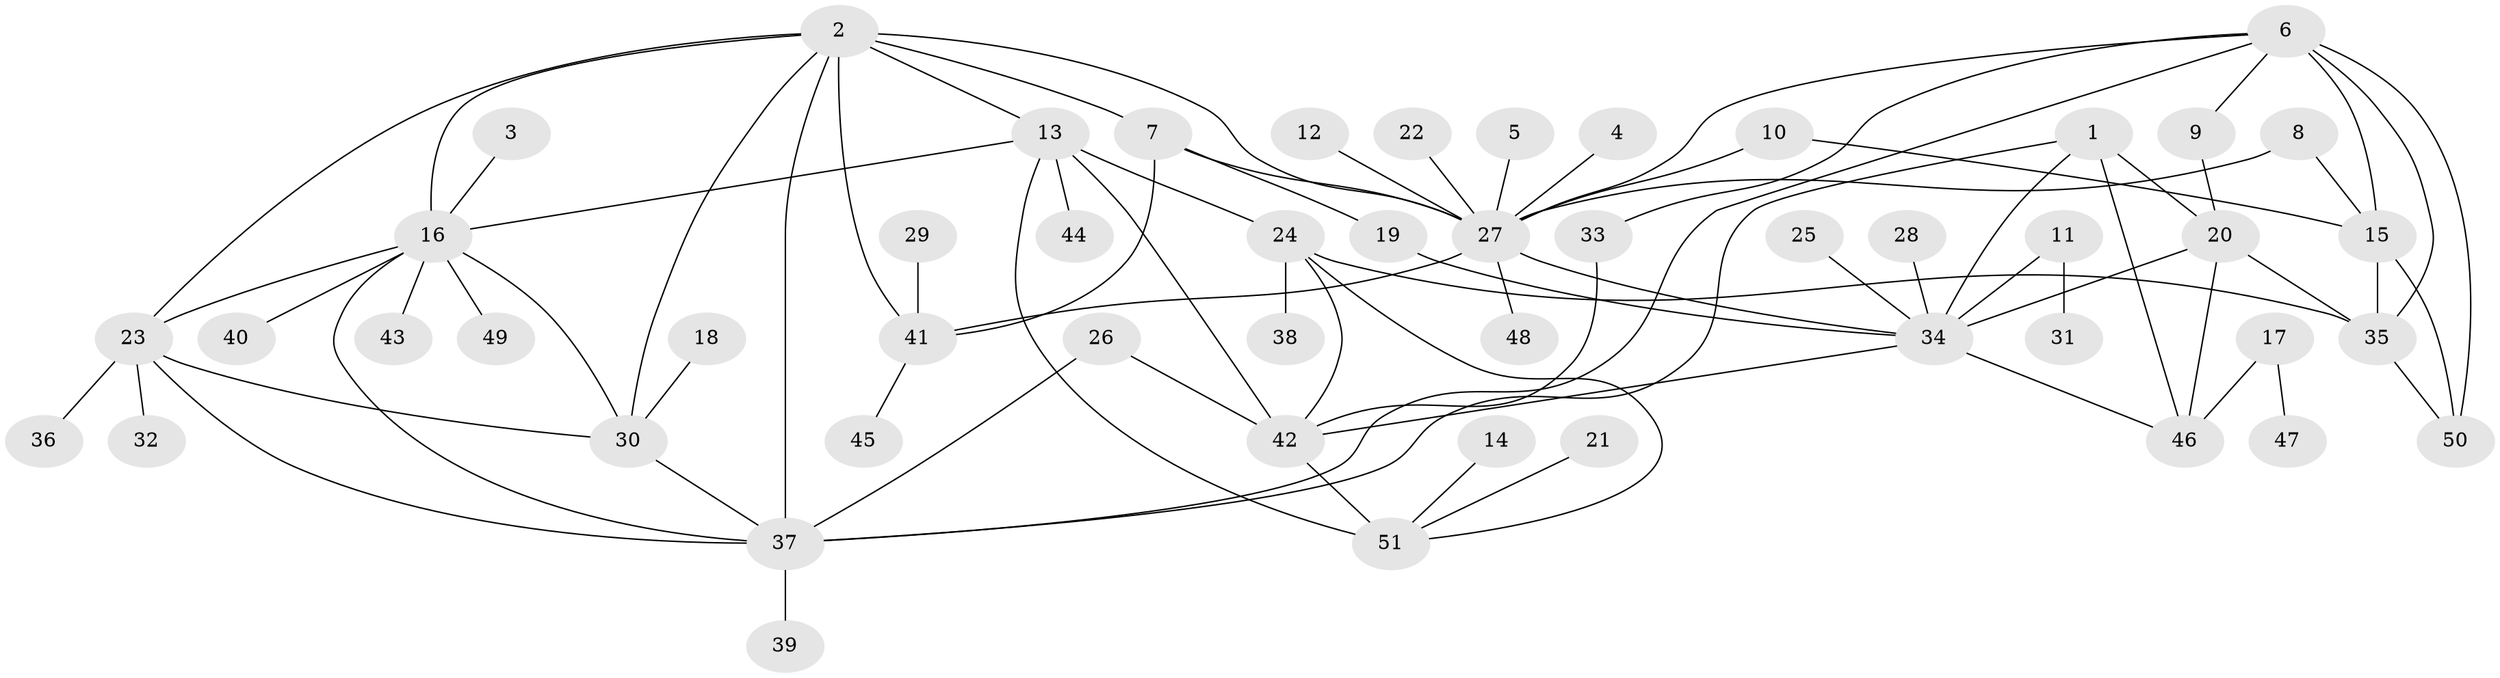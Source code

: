 // original degree distribution, {6: 0.0392156862745098, 5: 0.049019607843137254, 11: 0.00980392156862745, 8: 0.049019607843137254, 10: 0.0196078431372549, 12: 0.00980392156862745, 7: 0.0392156862745098, 4: 0.0196078431372549, 9: 0.00980392156862745, 15: 0.00980392156862745, 1: 0.5784313725490197, 2: 0.1568627450980392, 3: 0.00980392156862745}
// Generated by graph-tools (version 1.1) at 2025/02/03/09/25 03:02:44]
// undirected, 51 vertices, 80 edges
graph export_dot {
graph [start="1"]
  node [color=gray90,style=filled];
  1;
  2;
  3;
  4;
  5;
  6;
  7;
  8;
  9;
  10;
  11;
  12;
  13;
  14;
  15;
  16;
  17;
  18;
  19;
  20;
  21;
  22;
  23;
  24;
  25;
  26;
  27;
  28;
  29;
  30;
  31;
  32;
  33;
  34;
  35;
  36;
  37;
  38;
  39;
  40;
  41;
  42;
  43;
  44;
  45;
  46;
  47;
  48;
  49;
  50;
  51;
  1 -- 20 [weight=2.0];
  1 -- 34 [weight=1.0];
  1 -- 37 [weight=1.0];
  1 -- 46 [weight=1.0];
  2 -- 7 [weight=2.0];
  2 -- 13 [weight=1.0];
  2 -- 16 [weight=1.0];
  2 -- 23 [weight=1.0];
  2 -- 27 [weight=1.0];
  2 -- 30 [weight=1.0];
  2 -- 37 [weight=1.0];
  2 -- 41 [weight=1.0];
  3 -- 16 [weight=1.0];
  4 -- 27 [weight=1.0];
  5 -- 27 [weight=1.0];
  6 -- 9 [weight=1.0];
  6 -- 15 [weight=2.0];
  6 -- 27 [weight=1.0];
  6 -- 33 [weight=1.0];
  6 -- 35 [weight=1.0];
  6 -- 37 [weight=1.0];
  6 -- 50 [weight=1.0];
  7 -- 19 [weight=1.0];
  7 -- 27 [weight=2.0];
  7 -- 41 [weight=2.0];
  8 -- 15 [weight=1.0];
  8 -- 27 [weight=1.0];
  9 -- 20 [weight=1.0];
  10 -- 15 [weight=1.0];
  10 -- 27 [weight=1.0];
  11 -- 31 [weight=1.0];
  11 -- 34 [weight=1.0];
  12 -- 27 [weight=1.0];
  13 -- 16 [weight=1.0];
  13 -- 24 [weight=2.0];
  13 -- 42 [weight=2.0];
  13 -- 44 [weight=1.0];
  13 -- 51 [weight=2.0];
  14 -- 51 [weight=1.0];
  15 -- 35 [weight=2.0];
  15 -- 50 [weight=2.0];
  16 -- 23 [weight=1.0];
  16 -- 30 [weight=1.0];
  16 -- 37 [weight=1.0];
  16 -- 40 [weight=1.0];
  16 -- 43 [weight=1.0];
  16 -- 49 [weight=1.0];
  17 -- 46 [weight=1.0];
  17 -- 47 [weight=1.0];
  18 -- 30 [weight=1.0];
  19 -- 34 [weight=1.0];
  20 -- 34 [weight=2.0];
  20 -- 35 [weight=1.0];
  20 -- 46 [weight=2.0];
  21 -- 51 [weight=1.0];
  22 -- 27 [weight=1.0];
  23 -- 30 [weight=1.0];
  23 -- 32 [weight=1.0];
  23 -- 36 [weight=1.0];
  23 -- 37 [weight=1.0];
  24 -- 35 [weight=1.0];
  24 -- 38 [weight=1.0];
  24 -- 42 [weight=1.0];
  24 -- 51 [weight=1.0];
  25 -- 34 [weight=1.0];
  26 -- 37 [weight=1.0];
  26 -- 42 [weight=1.0];
  27 -- 34 [weight=1.0];
  27 -- 41 [weight=1.0];
  27 -- 48 [weight=1.0];
  28 -- 34 [weight=1.0];
  29 -- 41 [weight=1.0];
  30 -- 37 [weight=1.0];
  33 -- 42 [weight=1.0];
  34 -- 42 [weight=1.0];
  34 -- 46 [weight=1.0];
  35 -- 50 [weight=1.0];
  37 -- 39 [weight=1.0];
  41 -- 45 [weight=1.0];
  42 -- 51 [weight=1.0];
}
